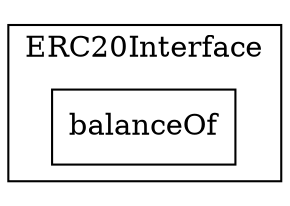 strict digraph {
rankdir="LR"
node [shape=box]
subgraph cluster_9_ERC20Interface {
label = "ERC20Interface"
"9_balanceOf" [label="balanceOf"]
}subgraph cluster_solidity {
label = "[Solidity]"
}
}